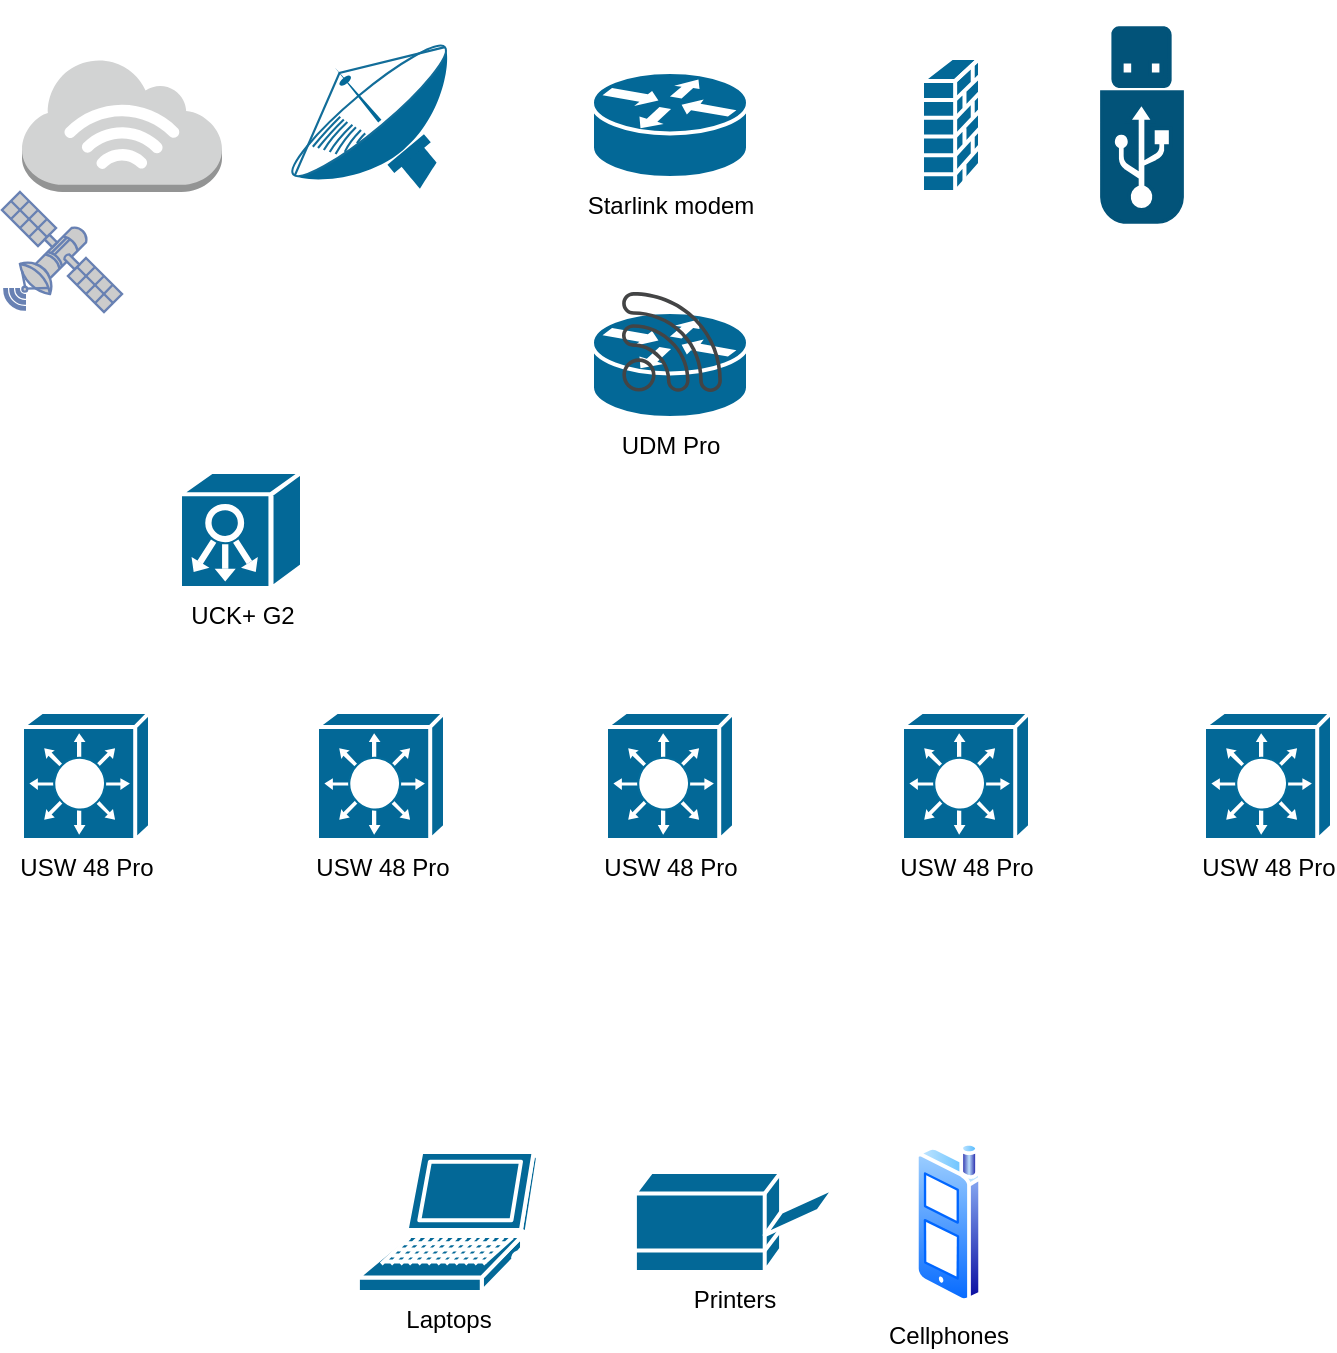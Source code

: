 <mxfile version="20.4.1" type="device"><diagram id="vp25oP0H6Utsbc_eAoAw" name="Page-1"><mxGraphModel dx="1422" dy="780" grid="1" gridSize="10" guides="1" tooltips="1" connect="1" arrows="1" fold="1" page="1" pageScale="1" pageWidth="827" pageHeight="1169" math="0" shadow="0"><root><mxCell id="0"/><mxCell id="1" parent="0"/><mxCell id="oPyEWSekHrovbBWfh6gd-1" value="&lt;div&gt;Starlink modem&lt;/div&gt;" style="shape=mxgraph.cisco.routers.router;sketch=0;html=1;pointerEvents=1;dashed=0;fillColor=#036897;strokeColor=#ffffff;strokeWidth=2;verticalLabelPosition=bottom;verticalAlign=top;align=center;outlineConnect=0;" vertex="1" parent="1"><mxGeometry x="375" y="50" width="78" height="53" as="geometry"/></mxCell><mxCell id="oPyEWSekHrovbBWfh6gd-2" value="USW 48 Pro" style="shape=mxgraph.cisco.switches.layer_3_switch;sketch=0;html=1;pointerEvents=1;dashed=0;fillColor=#036897;strokeColor=#ffffff;strokeWidth=2;verticalLabelPosition=bottom;verticalAlign=top;align=center;outlineConnect=0;" vertex="1" parent="1"><mxGeometry x="382" y="370" width="64" height="64" as="geometry"/></mxCell><mxCell id="oPyEWSekHrovbBWfh6gd-3" value="" style="shape=mxgraph.cisco.security.firewall;sketch=0;html=1;pointerEvents=1;dashed=0;fillColor=#036897;strokeColor=#ffffff;strokeWidth=2;verticalLabelPosition=bottom;verticalAlign=top;align=center;outlineConnect=0;" vertex="1" parent="1"><mxGeometry x="540" y="43" width="29" height="67" as="geometry"/></mxCell><mxCell id="oPyEWSekHrovbBWfh6gd-4" value="" style="fontColor=#0066CC;verticalAlign=top;verticalLabelPosition=bottom;labelPosition=center;align=center;html=1;outlineConnect=0;fillColor=#025379;strokeColor=#025379;gradientColor=none;gradientDirection=north;strokeWidth=2;shape=mxgraph.networks.usb_stick;" vertex="1" parent="1"><mxGeometry x="630" y="28.05" width="40" height="96.9" as="geometry"/></mxCell><mxCell id="oPyEWSekHrovbBWfh6gd-6" value="" style="outlineConnect=0;dashed=0;verticalLabelPosition=bottom;verticalAlign=top;align=center;html=1;shape=mxgraph.aws3.internet_3;fillColor=#D2D3D3;gradientColor=none;fontColor=#025379;" vertex="1" parent="1"><mxGeometry x="90" y="43" width="100" height="67" as="geometry"/></mxCell><mxCell id="oPyEWSekHrovbBWfh6gd-7" value="" style="fontColor=#0066CC;verticalAlign=top;verticalLabelPosition=bottom;labelPosition=center;align=center;html=1;outlineConnect=0;fillColor=#CCCCCC;strokeColor=#6881B3;gradientColor=none;gradientDirection=north;strokeWidth=2;shape=mxgraph.networks.satellite;" vertex="1" parent="1"><mxGeometry x="80" y="110" width="60" height="60" as="geometry"/></mxCell><mxCell id="oPyEWSekHrovbBWfh6gd-8" value="" style="shape=mxgraph.cisco.wireless.satellite_dish;html=1;pointerEvents=1;dashed=0;fillColor=#036897;strokeColor=#ffffff;strokeWidth=2;verticalLabelPosition=bottom;verticalAlign=top;align=center;outlineConnect=0;rotation=-40;" vertex="1" parent="1"><mxGeometry x="220" y="39.5" width="99" height="74" as="geometry"/></mxCell><mxCell id="oPyEWSekHrovbBWfh6gd-9" value="USW 48 Pro" style="shape=mxgraph.cisco.switches.layer_3_switch;sketch=0;html=1;pointerEvents=1;dashed=0;fillColor=#036897;strokeColor=#ffffff;strokeWidth=2;verticalLabelPosition=bottom;verticalAlign=top;align=center;outlineConnect=0;" vertex="1" parent="1"><mxGeometry x="237.5" y="370" width="64" height="64" as="geometry"/></mxCell><mxCell id="oPyEWSekHrovbBWfh6gd-10" value="USW 48 Pro" style="shape=mxgraph.cisco.switches.layer_3_switch;sketch=0;html=1;pointerEvents=1;dashed=0;fillColor=#036897;strokeColor=#ffffff;strokeWidth=2;verticalLabelPosition=bottom;verticalAlign=top;align=center;outlineConnect=0;" vertex="1" parent="1"><mxGeometry x="530" y="370" width="64" height="64" as="geometry"/></mxCell><mxCell id="oPyEWSekHrovbBWfh6gd-11" value="USW 48 Pro" style="shape=mxgraph.cisco.switches.layer_3_switch;sketch=0;html=1;pointerEvents=1;dashed=0;fillColor=#036897;strokeColor=#ffffff;strokeWidth=2;verticalLabelPosition=bottom;verticalAlign=top;align=center;outlineConnect=0;" vertex="1" parent="1"><mxGeometry x="90" y="370" width="64" height="64" as="geometry"/></mxCell><mxCell id="oPyEWSekHrovbBWfh6gd-12" value="USW 48 Pro" style="shape=mxgraph.cisco.switches.layer_3_switch;sketch=0;html=1;pointerEvents=1;dashed=0;fillColor=#036897;strokeColor=#ffffff;strokeWidth=2;verticalLabelPosition=bottom;verticalAlign=top;align=center;outlineConnect=0;" vertex="1" parent="1"><mxGeometry x="681" y="370" width="64" height="64" as="geometry"/></mxCell><mxCell id="oPyEWSekHrovbBWfh6gd-13" value="&lt;div&gt;UDM Pro&lt;/div&gt;" style="shape=mxgraph.cisco.routers.router;sketch=0;html=1;pointerEvents=1;dashed=0;fillColor=#036897;strokeColor=#ffffff;strokeWidth=2;verticalLabelPosition=bottom;verticalAlign=top;align=center;outlineConnect=0;" vertex="1" parent="1"><mxGeometry x="375" y="170" width="78" height="53" as="geometry"/></mxCell><mxCell id="oPyEWSekHrovbBWfh6gd-14" value="&lt;div&gt;Printers&lt;/div&gt;" style="shape=mxgraph.cisco.computers_and_peripherals.printer;sketch=0;html=1;pointerEvents=1;dashed=0;fillColor=#036897;strokeColor=#ffffff;strokeWidth=2;verticalLabelPosition=bottom;verticalAlign=top;align=center;outlineConnect=0;" vertex="1" parent="1"><mxGeometry x="396.45" y="600" width="100" height="50" as="geometry"/></mxCell><mxCell id="oPyEWSekHrovbBWfh6gd-15" value="Laptops" style="shape=mxgraph.cisco.computers_and_peripherals.laptop;sketch=0;html=1;pointerEvents=1;dashed=0;fillColor=#036897;strokeColor=#ffffff;strokeWidth=2;verticalLabelPosition=bottom;verticalAlign=top;align=center;outlineConnect=0;" vertex="1" parent="1"><mxGeometry x="257.95" y="590" width="90" height="70" as="geometry"/></mxCell><mxCell id="oPyEWSekHrovbBWfh6gd-17" value="&lt;div&gt;Cellphones&lt;/div&gt;" style="aspect=fixed;perimeter=ellipsePerimeter;html=1;align=center;shadow=0;dashed=0;spacingTop=3;image;image=img/lib/active_directory/cell_phone.svg;" vertex="1" parent="1"><mxGeometry x="536.45" y="585" width="33.6" height="80" as="geometry"/></mxCell><mxCell id="oPyEWSekHrovbBWfh6gd-22" value="&lt;div&gt;UCK+ G2&lt;/div&gt;" style="shape=mxgraph.cisco.controllers_and_modules.system_controller;sketch=0;html=1;pointerEvents=1;dashed=0;fillColor=#036897;strokeColor=#ffffff;strokeWidth=2;verticalLabelPosition=bottom;verticalAlign=top;align=center;outlineConnect=0;" vertex="1" parent="1"><mxGeometry x="169" y="250" width="61" height="58" as="geometry"/></mxCell><mxCell id="oPyEWSekHrovbBWfh6gd-27" value="" style="sketch=0;pointerEvents=1;shadow=0;dashed=0;html=1;strokeColor=none;fillColor=#434445;aspect=fixed;labelPosition=center;verticalLabelPosition=bottom;verticalAlign=top;align=center;outlineConnect=0;shape=mxgraph.vvd.wi_fi;labelBackgroundColor=#025379;fontColor=#025379;" vertex="1" parent="1"><mxGeometry x="390" y="160" width="50" height="50" as="geometry"/></mxCell></root></mxGraphModel></diagram></mxfile>